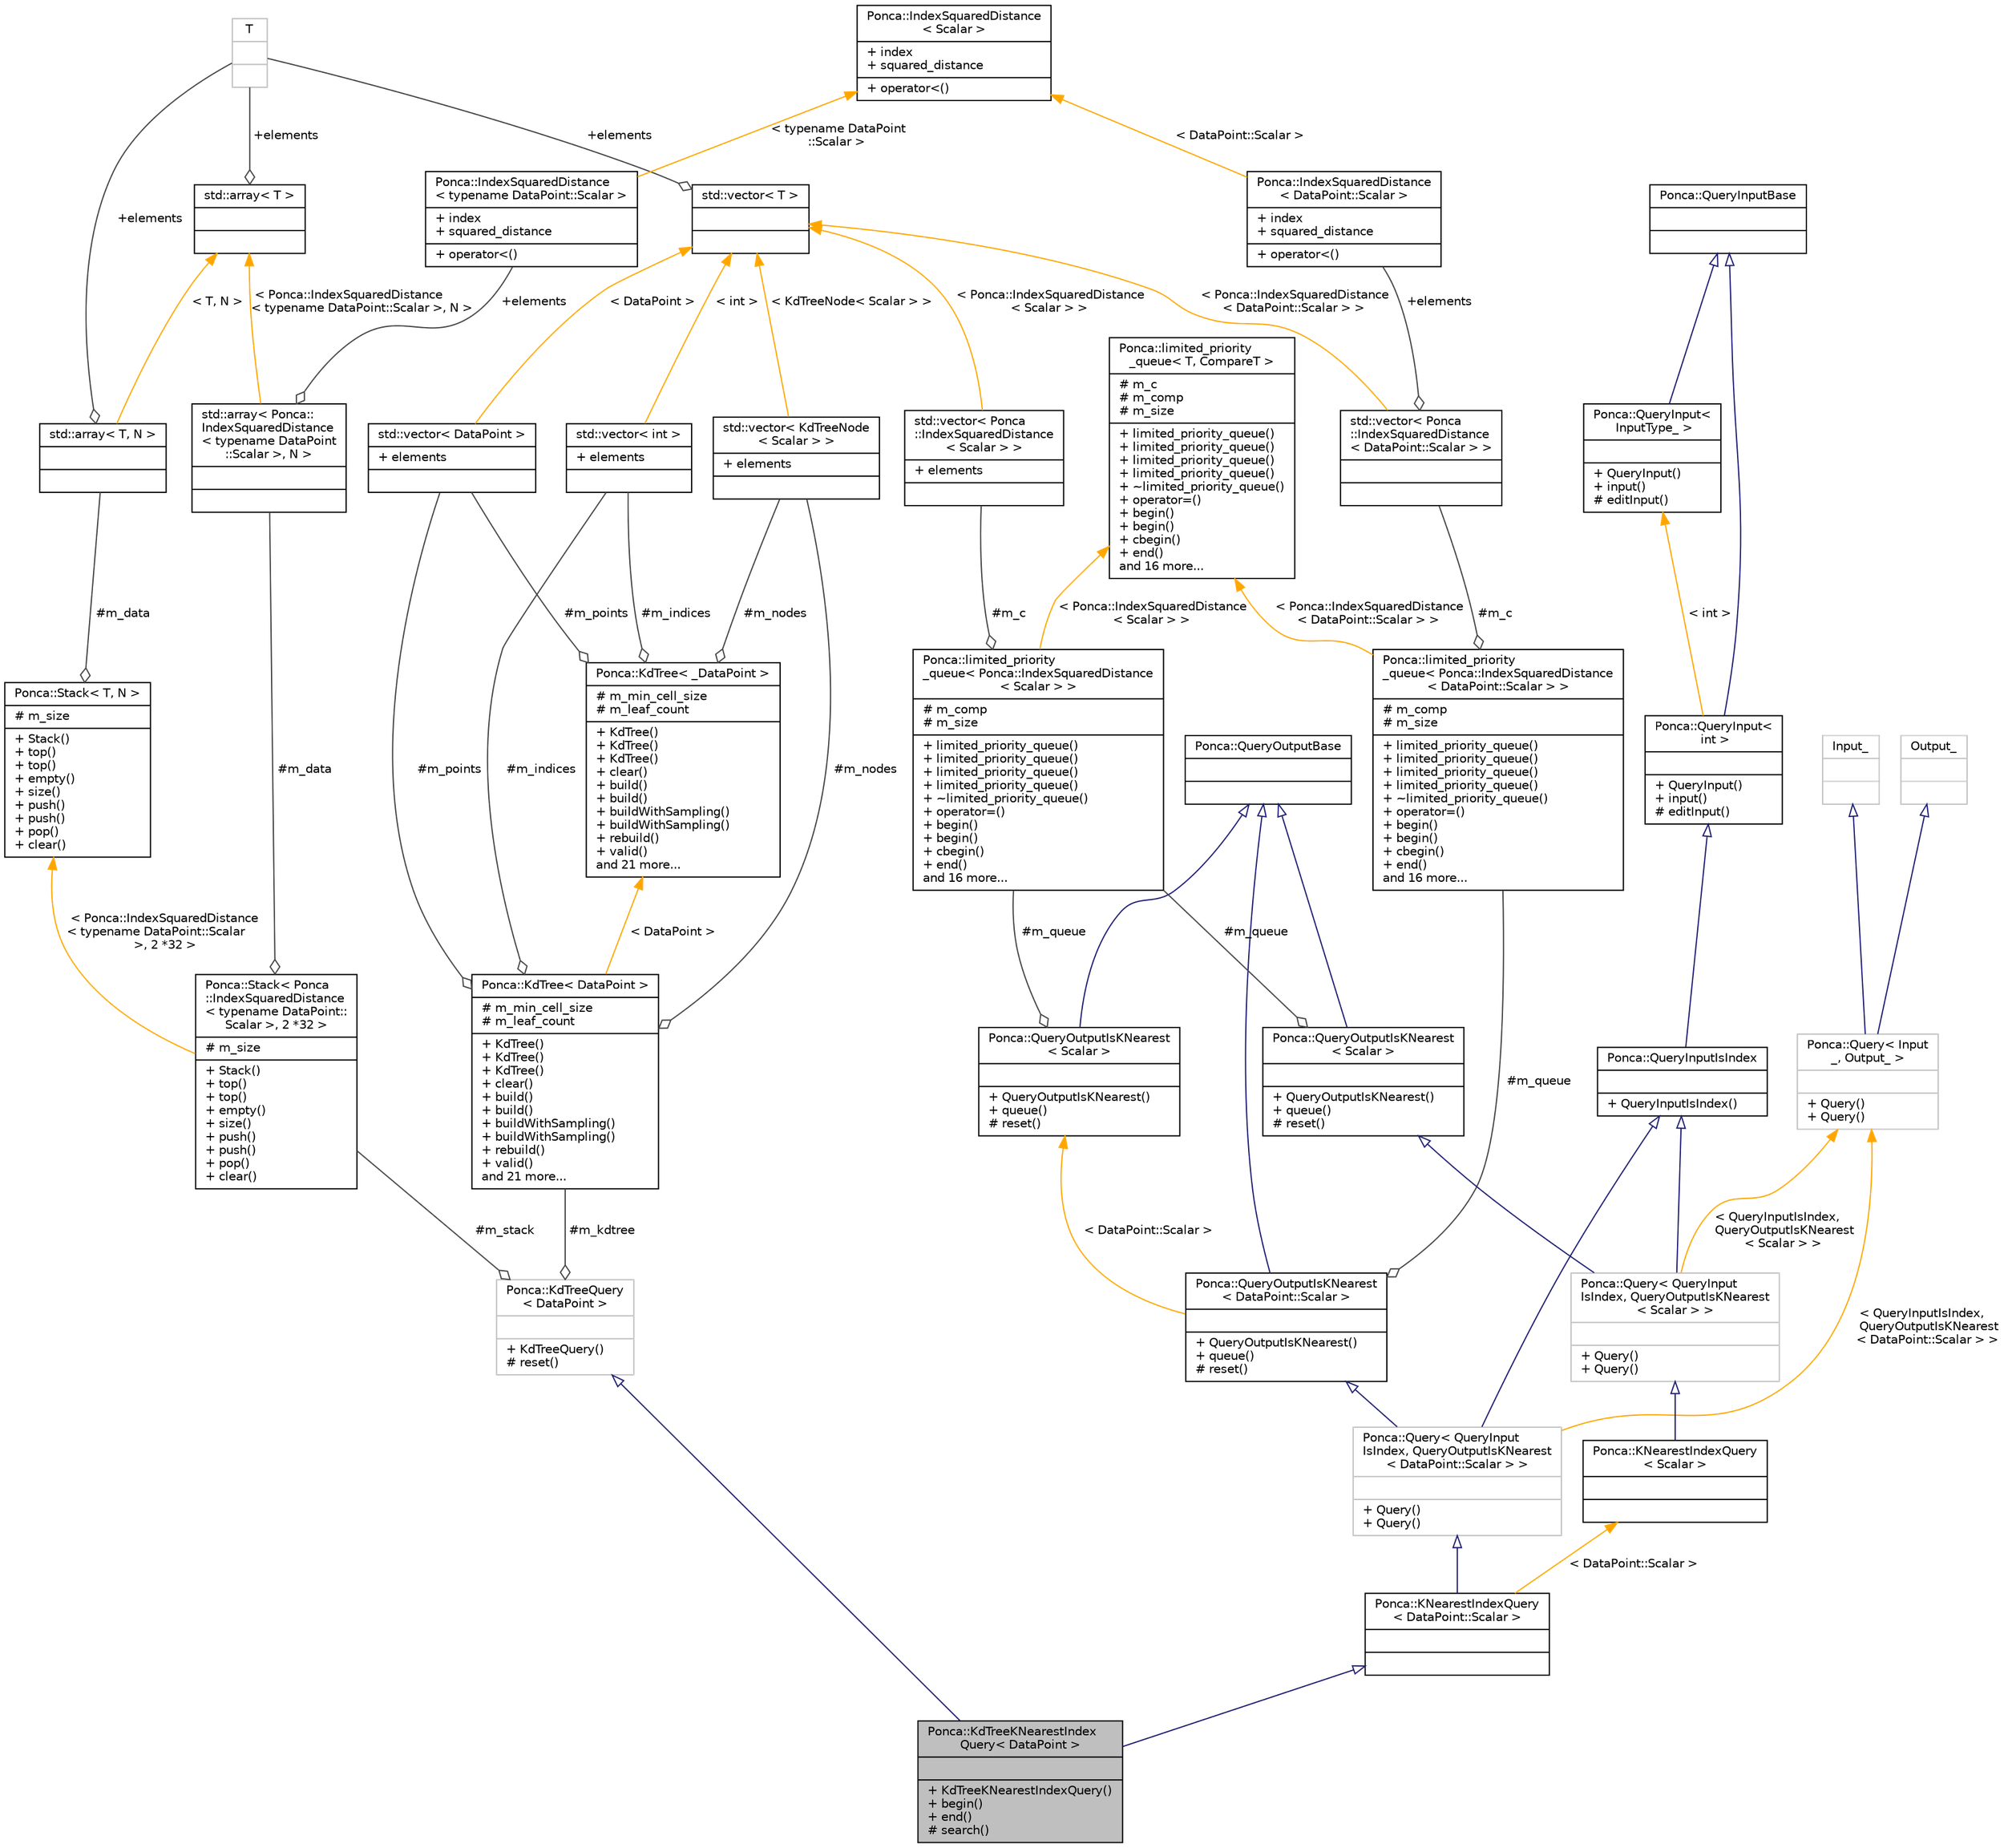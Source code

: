 digraph "Ponca::KdTreeKNearestIndexQuery&lt; DataPoint &gt;"
{
 // INTERACTIVE_SVG=YES
 // LATEX_PDF_SIZE
  bgcolor="transparent";
  edge [fontname="Helvetica",fontsize="10",labelfontname="Helvetica",labelfontsize="10"];
  node [fontname="Helvetica",fontsize="10",shape=record];
  Node1 [label="{Ponca::KdTreeKNearestIndex\lQuery\< DataPoint \>\n||+ KdTreeKNearestIndexQuery()\l+ begin()\l+ end()\l# search()\l}",height=0.2,width=0.4,color="black", fillcolor="grey75", style="filled", fontcolor="black",tooltip=" "];
  Node2 -> Node1 [dir="back",color="midnightblue",fontsize="10",style="solid",arrowtail="onormal",fontname="Helvetica"];
  Node2 [label="{Ponca::KdTreeQuery\l\< DataPoint \>\n||+ KdTreeQuery()\l# reset()\l}",height=0.2,width=0.4,color="grey75",URL="$group__spatialpartitioning.html#classPonca_1_1KdTreeQuery",tooltip=" "];
  Node3 -> Node2 [color="grey25",fontsize="10",style="solid",label=" #m_kdtree" ,arrowhead="odiamond",fontname="Helvetica"];
  Node3 [label="{Ponca::KdTree\< DataPoint \>\n|# m_min_cell_size\l# m_leaf_count\l|+ KdTree()\l+ KdTree()\l+ KdTree()\l+ clear()\l+ build()\l+ build()\l+ buildWithSampling()\l+ buildWithSampling()\l+ rebuild()\l+ valid()\land 21 more...\l}",height=0.2,width=0.4,color="black",URL="$group__spatialpartitioning.html",tooltip=" "];
  Node4 -> Node3 [color="grey25",fontsize="10",style="solid",label=" #m_points" ,arrowhead="odiamond",fontname="Helvetica"];
  Node4 [label="{std::vector\< DataPoint \>\n|+ elements\l|}",height=0.2,width=0.4,color="black",tooltip=" "];
  Node5 -> Node4 [dir="back",color="orange",fontsize="10",style="solid",label=" \< DataPoint \>" ,fontname="Helvetica"];
  Node5 [label="{std::vector\< T \>\n||}",height=0.2,width=0.4,color="black",tooltip=" "];
  Node6 -> Node5 [color="grey25",fontsize="10",style="solid",label=" +elements" ,arrowhead="odiamond",fontname="Helvetica"];
  Node6 [label="{T\n||}",height=0.2,width=0.4,color="grey75",tooltip=" "];
  Node7 -> Node3 [color="grey25",fontsize="10",style="solid",label=" #m_nodes" ,arrowhead="odiamond",fontname="Helvetica"];
  Node7 [label="{std::vector\< KdTreeNode\l\< Scalar \> \>\n|+ elements\l|}",height=0.2,width=0.4,color="black",tooltip=" "];
  Node5 -> Node7 [dir="back",color="orange",fontsize="10",style="solid",label=" \< KdTreeNode\< Scalar \> \>" ,fontname="Helvetica"];
  Node8 -> Node3 [color="grey25",fontsize="10",style="solid",label=" #m_indices" ,arrowhead="odiamond",fontname="Helvetica"];
  Node8 [label="{std::vector\< int \>\n|+ elements\l|}",height=0.2,width=0.4,color="black",tooltip=" "];
  Node5 -> Node8 [dir="back",color="orange",fontsize="10",style="solid",label=" \< int \>" ,fontname="Helvetica"];
  Node9 -> Node3 [dir="back",color="orange",fontsize="10",style="solid",label=" \< DataPoint \>" ,fontname="Helvetica"];
  Node9 [label="{Ponca::KdTree\< _DataPoint \>\n|# m_min_cell_size\l# m_leaf_count\l|+ KdTree()\l+ KdTree()\l+ KdTree()\l+ clear()\l+ build()\l+ build()\l+ buildWithSampling()\l+ buildWithSampling()\l+ rebuild()\l+ valid()\land 21 more...\l}",height=0.2,width=0.4,color="black",URL="$group__spatialpartitioning.html#classPonca_1_1KdTree",tooltip=" "];
  Node4 -> Node9 [color="grey25",fontsize="10",style="solid",label=" #m_points" ,arrowhead="odiamond",fontname="Helvetica"];
  Node7 -> Node9 [color="grey25",fontsize="10",style="solid",label=" #m_nodes" ,arrowhead="odiamond",fontname="Helvetica"];
  Node8 -> Node9 [color="grey25",fontsize="10",style="solid",label=" #m_indices" ,arrowhead="odiamond",fontname="Helvetica"];
  Node10 -> Node2 [color="grey25",fontsize="10",style="solid",label=" #m_stack" ,arrowhead="odiamond",fontname="Helvetica"];
  Node10 [label="{Ponca::Stack\< Ponca\l::IndexSquaredDistance\l\< typename DataPoint::\lScalar \>, 2 *32 \>\n|# m_size\l|+ Stack()\l+ top()\l+ top()\l+ empty()\l+ size()\l+ push()\l+ push()\l+ pop()\l+ clear()\l}",height=0.2,width=0.4,color="black",URL="$group__common.html",tooltip=" "];
  Node11 -> Node10 [color="grey25",fontsize="10",style="solid",label=" #m_data" ,arrowhead="odiamond",fontname="Helvetica"];
  Node11 [label="{std::array\< Ponca::\lIndexSquaredDistance\l\< typename DataPoint\l::Scalar \>, N \>\n||}",height=0.2,width=0.4,color="black",tooltip=" "];
  Node12 -> Node11 [color="grey25",fontsize="10",style="solid",label=" +elements" ,arrowhead="odiamond",fontname="Helvetica"];
  Node12 [label="{Ponca::IndexSquaredDistance\l\< typename DataPoint::Scalar \>\n|+ index\l+ squared_distance\l|+ operator\<()\l}",height=0.2,width=0.4,color="black",URL="$group__spatialpartitioning.html",tooltip=" "];
  Node13 -> Node12 [dir="back",color="orange",fontsize="10",style="solid",label=" \< typename DataPoint\l::Scalar \>" ,fontname="Helvetica"];
  Node13 [label="{Ponca::IndexSquaredDistance\l\< Scalar \>\n|+ index\l+ squared_distance\l|+ operator\<()\l}",height=0.2,width=0.4,color="black",URL="$group__spatialpartitioning.html#structPonca_1_1IndexSquaredDistance",tooltip="Associates an index with a distance."];
  Node14 -> Node11 [dir="back",color="orange",fontsize="10",style="solid",label=" \< Ponca::IndexSquaredDistance\l\< typename DataPoint::Scalar \>, N \>" ,fontname="Helvetica"];
  Node14 [label="{std::array\< T \>\n||}",height=0.2,width=0.4,color="black",tooltip=" "];
  Node6 -> Node14 [color="grey25",fontsize="10",style="solid",label=" +elements" ,arrowhead="odiamond",fontname="Helvetica"];
  Node15 -> Node10 [dir="back",color="orange",fontsize="10",style="solid",label=" \< Ponca::IndexSquaredDistance\l\< typename DataPoint::Scalar\l \>, 2 *32 \>" ,fontname="Helvetica"];
  Node15 [label="{Ponca::Stack\< T, N \>\n|# m_size\l|+ Stack()\l+ top()\l+ top()\l+ empty()\l+ size()\l+ push()\l+ push()\l+ pop()\l+ clear()\l}",height=0.2,width=0.4,color="black",URL="$group__common.html#classPonca_1_1Stack",tooltip="Stack with fixed-size storage."];
  Node16 -> Node15 [color="grey25",fontsize="10",style="solid",label=" #m_data" ,arrowhead="odiamond",fontname="Helvetica"];
  Node16 [label="{std::array\< T, N \>\n||}",height=0.2,width=0.4,color="black",tooltip=" "];
  Node6 -> Node16 [color="grey25",fontsize="10",style="solid",label=" +elements" ,arrowhead="odiamond",fontname="Helvetica"];
  Node14 -> Node16 [dir="back",color="orange",fontsize="10",style="solid",label=" \< T, N \>" ,fontname="Helvetica"];
  Node17 -> Node1 [dir="back",color="midnightblue",fontsize="10",style="solid",arrowtail="onormal",fontname="Helvetica"];
  Node17 [label="{Ponca::KNearestIndexQuery\l\< DataPoint::Scalar \>\n||}",height=0.2,width=0.4,color="black",URL="$group__spatialpartitioning.html",tooltip=" "];
  Node18 -> Node17 [dir="back",color="midnightblue",fontsize="10",style="solid",arrowtail="onormal",fontname="Helvetica"];
  Node18 [label="{Ponca::Query\< QueryInput\lIsIndex, QueryOutputIsKNearest\l\< DataPoint::Scalar \> \>\n||+ Query()\l+ Query()\l}",height=0.2,width=0.4,color="grey75",URL="$group__spatialpartitioning.html",tooltip=" "];
  Node19 -> Node18 [dir="back",color="midnightblue",fontsize="10",style="solid",arrowtail="onormal",fontname="Helvetica"];
  Node19 [label="{Ponca::QueryInputIsIndex\n||+ QueryInputIsIndex()\l}",height=0.2,width=0.4,color="black",URL="$group__spatialpartitioning.html#structPonca_1_1QueryInputIsIndex",tooltip="Base class for queries storing points."];
  Node20 -> Node19 [dir="back",color="midnightblue",fontsize="10",style="solid",arrowtail="onormal",fontname="Helvetica"];
  Node20 [label="{Ponca::QueryInput\<\l int \>\n||+ QueryInput()\l+ input()\l# editInput()\l}",height=0.2,width=0.4,color="black",URL="$group__spatialpartitioning.html",tooltip=" "];
  Node21 -> Node20 [dir="back",color="midnightblue",fontsize="10",style="solid",arrowtail="onormal",fontname="Helvetica"];
  Node21 [label="{Ponca::QueryInputBase\n||}",height=0.2,width=0.4,color="black",URL="$group__spatialpartitioning.html#structPonca_1_1QueryInputBase",tooltip="Base class for queries input type."];
  Node22 -> Node20 [dir="back",color="orange",fontsize="10",style="solid",label=" \< int \>" ,fontname="Helvetica"];
  Node22 [label="{Ponca::QueryInput\<\l InputType_ \>\n||+ QueryInput()\l+ input()\l# editInput()\l}",height=0.2,width=0.4,color="black",URL="$group__spatialpartitioning.html#structPonca_1_1QueryInput",tooltip="Base class for typed queries input type."];
  Node21 -> Node22 [dir="back",color="midnightblue",fontsize="10",style="solid",arrowtail="onormal",fontname="Helvetica"];
  Node23 -> Node18 [dir="back",color="midnightblue",fontsize="10",style="solid",arrowtail="onormal",fontname="Helvetica"];
  Node23 [label="{Ponca::QueryOutputIsKNearest\l\< DataPoint::Scalar \>\n||+ QueryOutputIsKNearest()\l+ queue()\l# reset()\l}",height=0.2,width=0.4,color="black",URL="$group__spatialpartitioning.html",tooltip=" "];
  Node24 -> Node23 [dir="back",color="midnightblue",fontsize="10",style="solid",arrowtail="onormal",fontname="Helvetica"];
  Node24 [label="{Ponca::QueryOutputBase\n||}",height=0.2,width=0.4,color="black",URL="$group__spatialpartitioning.html#structPonca_1_1QueryOutputBase",tooltip="Base class for queries output type."];
  Node25 -> Node23 [color="grey25",fontsize="10",style="solid",label=" #m_queue" ,arrowhead="odiamond",fontname="Helvetica"];
  Node25 [label="{Ponca::limited_priority\l_queue\< Ponca::IndexSquaredDistance\l\< DataPoint::Scalar \> \>\n|# m_comp\l# m_size\l|+ limited_priority_queue()\l+ limited_priority_queue()\l+ limited_priority_queue()\l+ limited_priority_queue()\l+ ~limited_priority_queue()\l+ operator=()\l+ begin()\l+ begin()\l+ cbegin()\l+ end()\land 16 more...\l}",height=0.2,width=0.4,color="black",URL="$group__common.html",tooltip=" "];
  Node26 -> Node25 [color="grey25",fontsize="10",style="solid",label=" #m_c" ,arrowhead="odiamond",fontname="Helvetica"];
  Node26 [label="{std::vector\< Ponca\l::IndexSquaredDistance\l\< DataPoint::Scalar \> \>\n||}",height=0.2,width=0.4,color="black",tooltip=" "];
  Node27 -> Node26 [color="grey25",fontsize="10",style="solid",label=" +elements" ,arrowhead="odiamond",fontname="Helvetica"];
  Node27 [label="{Ponca::IndexSquaredDistance\l\< DataPoint::Scalar \>\n|+ index\l+ squared_distance\l|+ operator\<()\l}",height=0.2,width=0.4,color="black",URL="$group__spatialpartitioning.html",tooltip=" "];
  Node13 -> Node27 [dir="back",color="orange",fontsize="10",style="solid",label=" \< DataPoint::Scalar \>" ,fontname="Helvetica"];
  Node5 -> Node26 [dir="back",color="orange",fontsize="10",style="solid",label=" \< Ponca::IndexSquaredDistance\l\< DataPoint::Scalar \> \>" ,fontname="Helvetica"];
  Node28 -> Node25 [dir="back",color="orange",fontsize="10",style="solid",label=" \< Ponca::IndexSquaredDistance\l\< DataPoint::Scalar \> \>" ,fontname="Helvetica"];
  Node28 [label="{Ponca::limited_priority\l_queue\< T, CompareT \>\n|# m_c\l# m_comp\l# m_size\l|+ limited_priority_queue()\l+ limited_priority_queue()\l+ limited_priority_queue()\l+ limited_priority_queue()\l+ ~limited_priority_queue()\l+ operator=()\l+ begin()\l+ begin()\l+ cbegin()\l+ end()\land 16 more...\l}",height=0.2,width=0.4,color="black",URL="$group__common.html#classPonca_1_1limited__priority__queue",tooltip="The limited_priority_queue class is similar to std::priority_queue but has a limited capacity and han..."];
  Node29 -> Node23 [dir="back",color="orange",fontsize="10",style="solid",label=" \< DataPoint::Scalar \>" ,fontname="Helvetica"];
  Node29 [label="{Ponca::QueryOutputIsKNearest\l\< Scalar \>\n||+ QueryOutputIsKNearest()\l+ queue()\l# reset()\l}",height=0.2,width=0.4,color="black",URL="$group__spatialpartitioning.html#structPonca_1_1QueryOutputIsKNearest",tooltip="Base class for knearest queries."];
  Node24 -> Node29 [dir="back",color="midnightblue",fontsize="10",style="solid",arrowtail="onormal",fontname="Helvetica"];
  Node30 -> Node29 [color="grey25",fontsize="10",style="solid",label=" #m_queue" ,arrowhead="odiamond",fontname="Helvetica"];
  Node30 [label="{Ponca::limited_priority\l_queue\< Ponca::IndexSquaredDistance\l\< Scalar \> \>\n|# m_comp\l# m_size\l|+ limited_priority_queue()\l+ limited_priority_queue()\l+ limited_priority_queue()\l+ limited_priority_queue()\l+ ~limited_priority_queue()\l+ operator=()\l+ begin()\l+ begin()\l+ cbegin()\l+ end()\land 16 more...\l}",height=0.2,width=0.4,color="black",URL="$group__common.html",tooltip=" "];
  Node31 -> Node30 [color="grey25",fontsize="10",style="solid",label=" #m_c" ,arrowhead="odiamond",fontname="Helvetica"];
  Node31 [label="{std::vector\< Ponca\l::IndexSquaredDistance\l\< Scalar \> \>\n|+ elements\l|}",height=0.2,width=0.4,color="black",tooltip=" "];
  Node5 -> Node31 [dir="back",color="orange",fontsize="10",style="solid",label=" \< Ponca::IndexSquaredDistance\l\< Scalar \> \>" ,fontname="Helvetica"];
  Node28 -> Node30 [dir="back",color="orange",fontsize="10",style="solid",label=" \< Ponca::IndexSquaredDistance\l\< Scalar \> \>" ,fontname="Helvetica"];
  Node32 -> Node18 [dir="back",color="orange",fontsize="10",style="solid",label=" \< QueryInputIsIndex,\l QueryOutputIsKNearest\l\< DataPoint::Scalar \> \>" ,fontname="Helvetica"];
  Node32 [label="{Ponca::Query\< Input\l_, Output_ \>\n||+ Query()\l+ Query()\l}",height=0.2,width=0.4,color="grey75",URL="$group__spatialpartitioning.html#structPonca_1_1Query",tooltip=" "];
  Node33 -> Node32 [dir="back",color="midnightblue",fontsize="10",style="solid",arrowtail="onormal",fontname="Helvetica"];
  Node33 [label="{Input_\n||}",height=0.2,width=0.4,color="grey75",tooltip=" "];
  Node34 -> Node32 [dir="back",color="midnightblue",fontsize="10",style="solid",arrowtail="onormal",fontname="Helvetica"];
  Node34 [label="{Output_\n||}",height=0.2,width=0.4,color="grey75",tooltip=" "];
  Node35 -> Node17 [dir="back",color="orange",fontsize="10",style="solid",label=" \< DataPoint::Scalar \>" ,fontname="Helvetica"];
  Node35 [label="{Ponca::KNearestIndexQuery\l\< Scalar \>\n||}",height=0.2,width=0.4,color="black",URL="$group__spatialpartitioning.html#structPonca_1_1KNearestIndexQuery",tooltip="Base Query class combining QueryInputIsIndex and QueryOutputIsKNearest."];
  Node36 -> Node35 [dir="back",color="midnightblue",fontsize="10",style="solid",arrowtail="onormal",fontname="Helvetica"];
  Node36 [label="{Ponca::Query\< QueryInput\lIsIndex, QueryOutputIsKNearest\l\< Scalar \> \>\n||+ Query()\l+ Query()\l}",height=0.2,width=0.4,color="grey75",URL="$group__spatialpartitioning.html",tooltip=" "];
  Node19 -> Node36 [dir="back",color="midnightblue",fontsize="10",style="solid",arrowtail="onormal",fontname="Helvetica"];
  Node37 -> Node36 [dir="back",color="midnightblue",fontsize="10",style="solid",arrowtail="onormal",fontname="Helvetica"];
  Node37 [label="{Ponca::QueryOutputIsKNearest\l\< Scalar \>\n||+ QueryOutputIsKNearest()\l+ queue()\l# reset()\l}",height=0.2,width=0.4,color="black",URL="$group__spatialpartitioning.html#structPonca_1_1QueryOutputIsKNearest",tooltip="Base class for knearest queries."];
  Node24 -> Node37 [dir="back",color="midnightblue",fontsize="10",style="solid",arrowtail="onormal",fontname="Helvetica"];
  Node30 -> Node37 [color="grey25",fontsize="10",style="solid",label=" #m_queue" ,arrowhead="odiamond",fontname="Helvetica"];
  Node32 -> Node36 [dir="back",color="orange",fontsize="10",style="solid",label=" \< QueryInputIsIndex,\l QueryOutputIsKNearest\l\< Scalar \> \>" ,fontname="Helvetica"];
}
